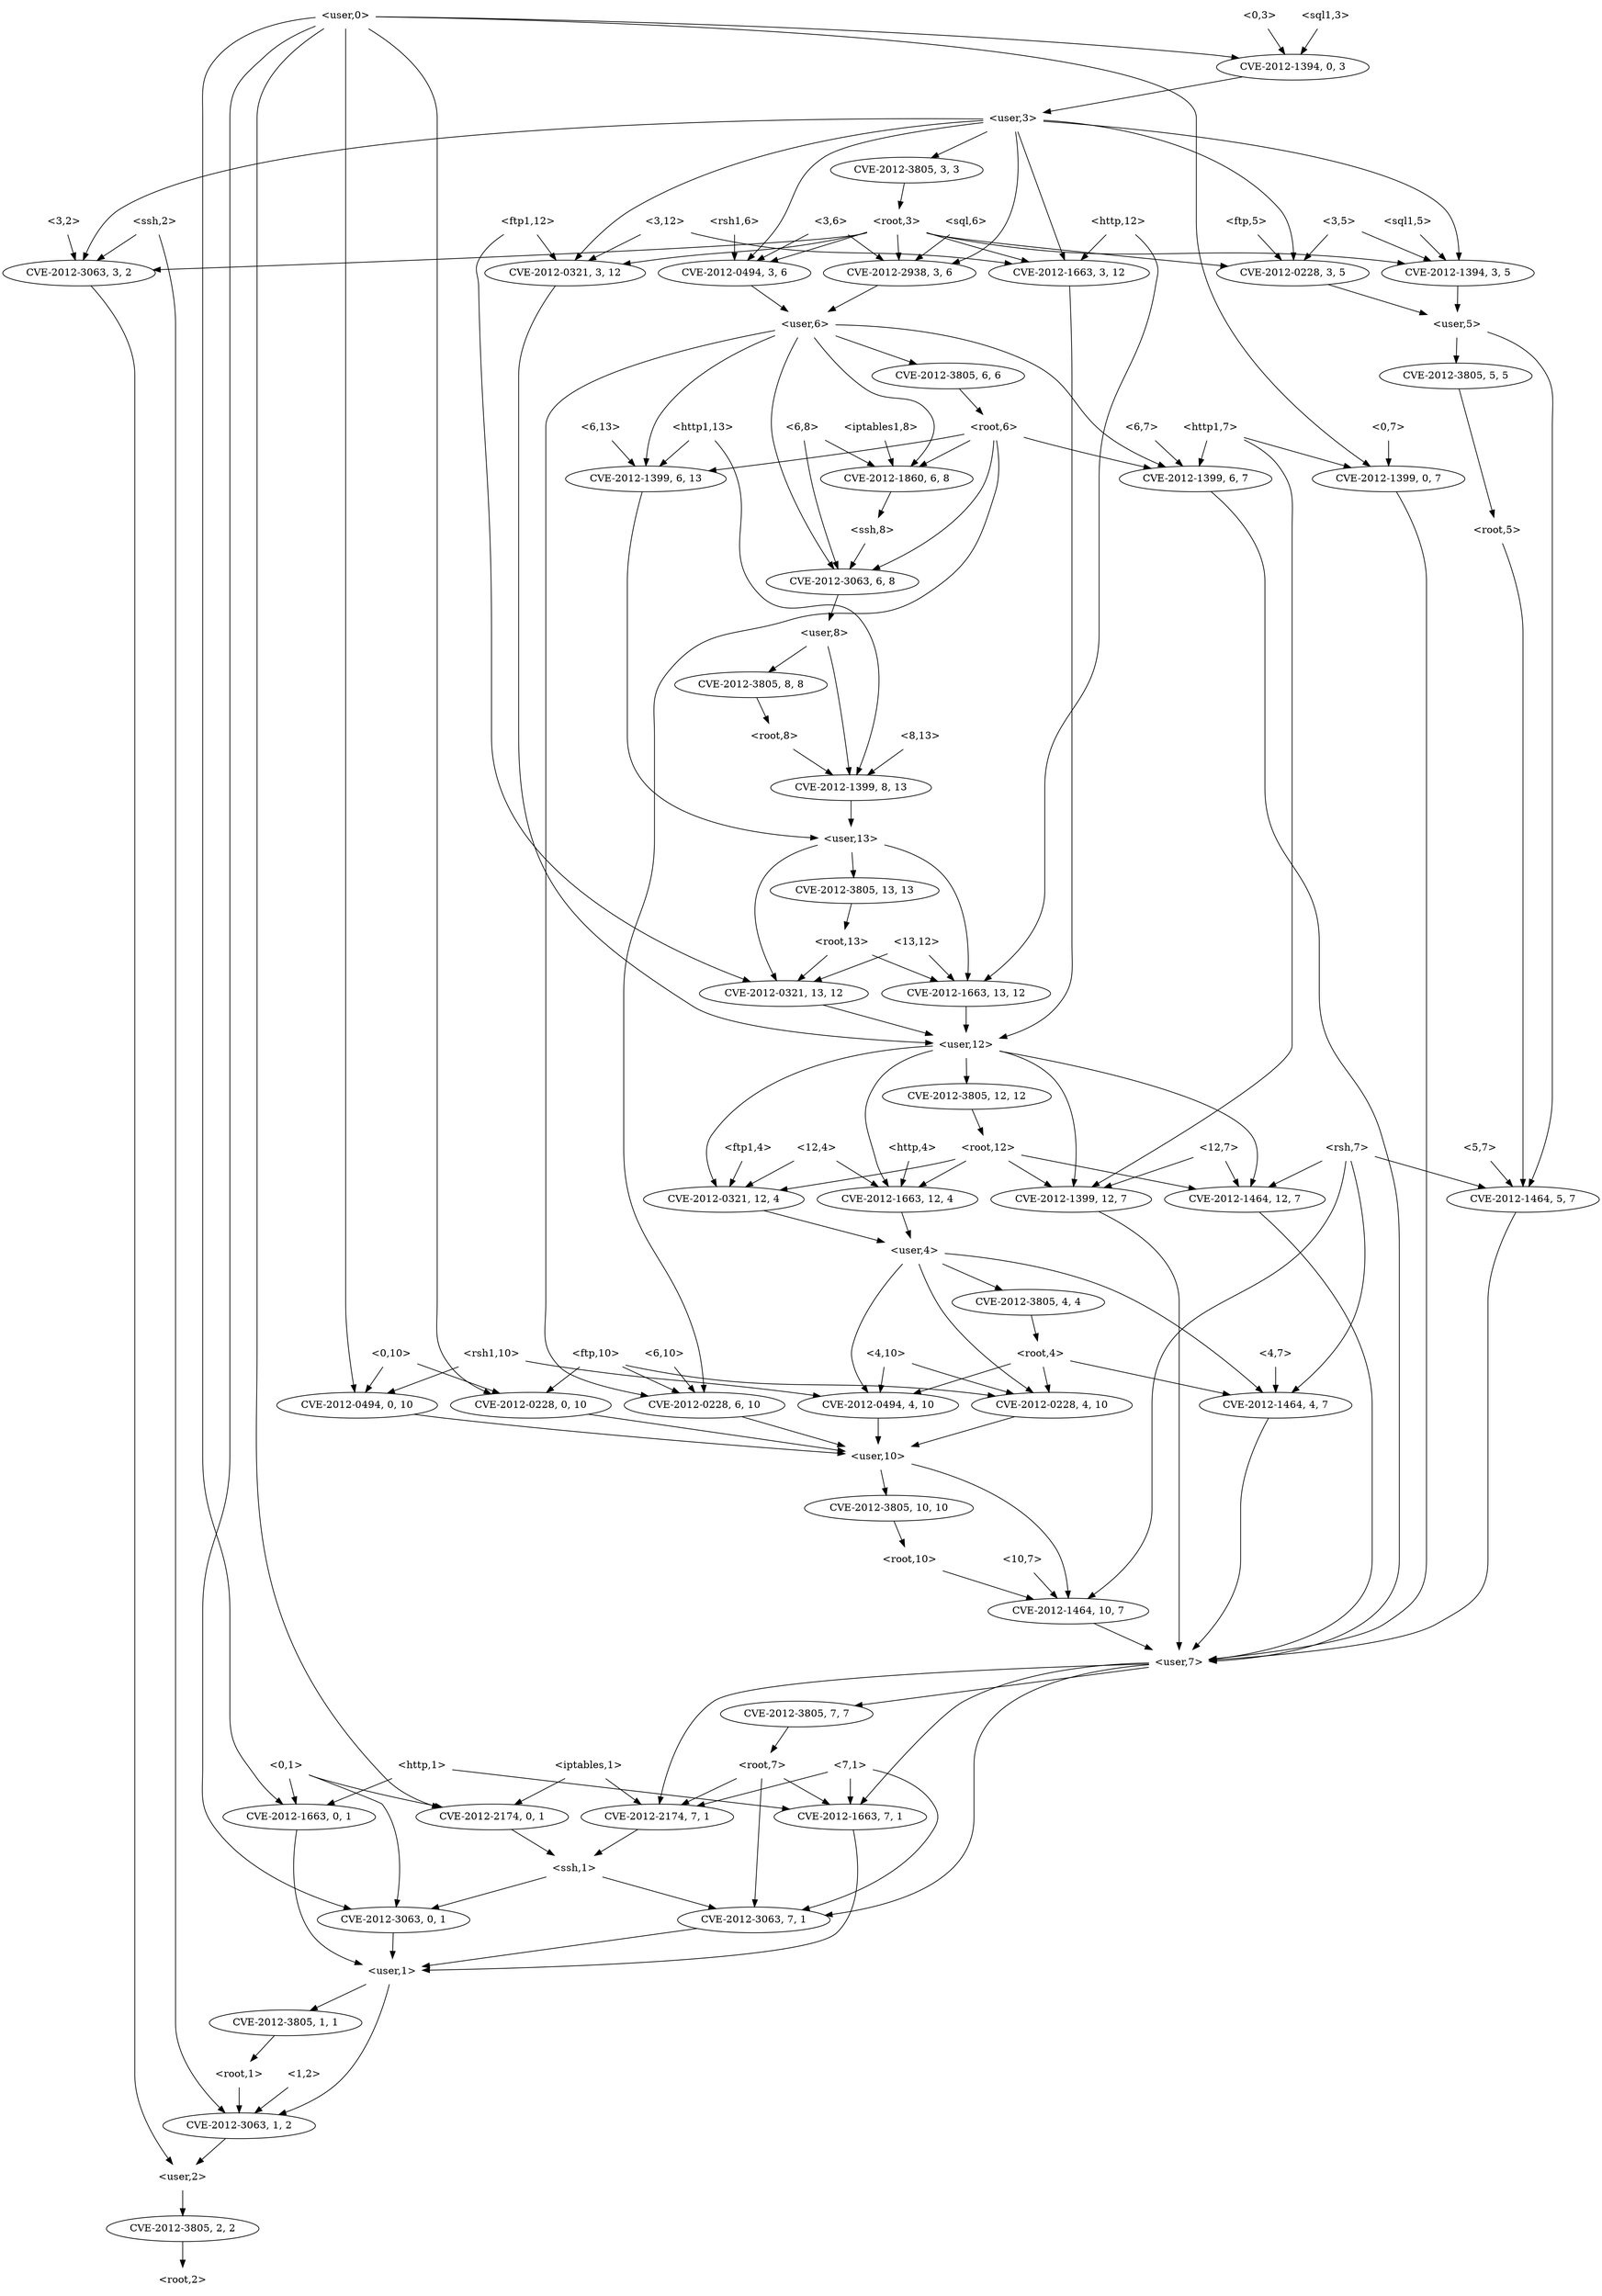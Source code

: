 strict digraph {
	graph [bb="0,0,2035,3204"];
	node [label="\N"];
	"<v_root,3,3>"	 [height=0.5,
		label=<CVE-2012-3805, 3, 3>,
		pos="1349,2970",
		width=2.4499];
	"<root,3>"	 [height=0.5,
		pos="1349,2898",
		shape=plaintext,
		width=0.89583];
	"<v_root,3,3>" -> "<root,3>"	 [pos="e,1349,2916.1 1349,2951.7 1349,2944 1349,2934.7 1349,2926.1"];
	"<v_ftp,3,5>"	 [height=0.5,
		label=<CVE-2012-0228, 3, 5>,
		pos="1947,2826",
		width=2.4499];
	"<root,3>" -> "<v_ftp,3,5>"	 [pos="e,1884.4,2838.8 1381.7,2882.7 1384.8,2881.6 1387.9,2880.7 1391,2880 1589.7,2833.1 1646.4,2869.5 1849,2844 1857.3,2843 1865.9,2841.7\
 1874.4,2840.4"];
	"<v_http,3,12>"	 [height=0.5,
		label=<CVE-2012-1663, 3, 12>,
		pos="1075,2826",
		width=2.5686];
	"<root,3>" -> "<v_http,3,12>"	 [pos="e,1139.7,2838.9 1316.6,2883.3 1313.4,2882.1 1310.2,2881 1307,2880 1255.2,2863.7 1195.5,2850.2 1149.6,2840.9"];
	"<v_sql1,3,5>"	 [height=0.5,
		label=<CVE-2012-1394, 3, 5>,
		pos="1752,2826",
		width=2.4499];
	"<root,3>" -> "<v_sql1,3,5>"	 [pos="e,1677.9,2835.8 1381.3,2883 1384.5,2881.9 1387.8,2880.9 1391,2880 1441.6,2866.3 1577.8,2848.1 1667.7,2837"];
	"<v_ssh,3,2>"	 [height=0.5,
		label=<CVE-2012-3063, 3, 2>,
		pos="88,2826",
		width=2.4499];
	"<root,3>" -> "<v_ssh,3,2>"	 [pos="e,175.31,2829.1 1316.3,2882.5 1313.2,2881.5 1310.1,2880.7 1307,2880 1198.9,2856.5 455.24,2836.1 185.48,2829.3"];
	"<v_sql,3,6>"	 [height=0.5,
		label=<CVE-2012-2938, 3, 6>,
		pos="1507,2826",
		width=2.4499];
	"<root,3>" -> "<v_sql,3,6>"	 [pos="e,1471.9,2842.5 1381.4,2882.7 1404.8,2872.3 1436.9,2858.1 1462.7,2846.6"];
	"<v_ftp1,3,12>"	 [height=0.5,
		label=<CVE-2012-0321, 3, 12>,
		pos="871,2826",
		width=2.5686];
	"<root,3>" -> "<v_ftp1,3,12>"	 [pos="e,937.31,2838.6 1316.7,2882.9 1313.5,2881.8 1310.2,2880.8 1307,2880 1162.2,2843.6 1120.9,2864.3 973,2844 964.69,2842.9 956.02,2841.6\
 947.39,2840.2"];
	"<v_rsh1,3,6>"	 [height=0.5,
		label=<CVE-2012-0494, 3, 6>,
		pos="1312,2826",
		width=2.4499];
	"<root,3>" -> "<v_rsh1,3,6>"	 [pos="e,1321,2844.1 1339.9,2879.7 1335.6,2871.6 1330.4,2861.9 1325.7,2853"];
	"<root,1>"	 [height=0.5,
		pos="288,306",
		shape=plaintext,
		width=0.89583];
	"<v_ssh,1,2>"	 [height=0.5,
		label=<CVE-2012-3063, 1, 2>,
		pos="288,234",
		width=2.4499];
	"<root,1>" -> "<v_ssh,1,2>"	 [pos="e,288,252.1 288,287.7 288,279.98 288,270.71 288,262.11"];
	"<user,2>"	 [height=0.5,
		pos="207,162",
		shape=plaintext,
		width=0.91667];
	"<v_ssh,1,2>" -> "<user,2>"	 [pos="e,226.9,180.2 268.8,216.41 258.64,207.63 245.97,196.68 234.76,186.99"];
	"<8,13>"	 [height=0.5,
		pos="1194,2178",
		shape=plaintext,
		width=0.78472];
	"<v_http1,8,13>"	 [height=0.5,
		label=<CVE-2012-1399, 8, 13>,
		pos="1137,2106",
		width=2.5686];
	"<8,13>" -> "<v_http1,8,13>"	 [pos="e,1150.9,2124.1 1179.9,2159.7 1173.1,2151.3 1164.7,2141.1 1157.2,2131.9"];
	"<user,13>"	 [height=0.5,
		pos="1125,2034",
		shape=plaintext,
		width=1.0069];
	"<v_http1,8,13>" -> "<user,13>"	 [pos="e,1127.9,2052.1 1134,2087.7 1132.7,2080 1131.1,2070.7 1129.6,2062.1"];
	"<ssh,8>"	 [height=0.5,
		pos="1268,2466",
		shape=plaintext,
		width=0.84028];
	"<v_ssh,6,8>"	 [height=0.5,
		label=<CVE-2012-3063, 6, 8>,
		pos="1245,2394",
		width=2.4499];
	"<ssh,8>" -> "<v_ssh,6,8>"	 [pos="e,1250.6,2412.1 1262.3,2447.7 1259.8,2439.9 1256.7,2430.5 1253.8,2421.8"];
	"<user,8>"	 [height=0.5,
		pos="1245,2322",
		shape=plaintext,
		width=0.91667];
	"<v_ssh,6,8>" -> "<user,8>"	 [pos="e,1245,2340.1 1245,2375.7 1245,2368 1245,2358.7 1245,2350.1"];
	"<user,1>"	 [height=0.5,
		pos="452,450",
		shape=plaintext,
		width=0.91667];
	"<user,1>" -> "<v_ssh,1,2>"	 [pos="e,339.49,248.65 451.12,431.78 448.62,399.72 438.98,330.31 402,288 387.99,271.97 368.1,260.46 348.86,252.36"];
	"<v_root,1,1>"	 [height=0.5,
		label=<CVE-2012-3805, 1, 1>,
		pos="325,378",
		width=2.4499];
	"<user,1>" -> "<v_root,1,1>"	 [pos="e,354.44,395.23 420.93,431.88 403.59,422.32 381.85,410.33 363.44,400.19"];
	"<v_root,1,1>" -> "<root,1>"	 [pos="e,297.13,324.28 316.04,360.05 311.79,352.01 306.61,342.2 301.86,333.23"];
	"<sql1,3>"	 [height=0.5,
		pos="1791,3186",
		shape=plaintext,
		width=0.91667];
	"<v_sql1,0,3>"	 [height=0.5,
		label=<CVE-2012-1394, 0, 3>,
		pos="1752,3114",
		width=2.4499];
	"<sql1,3>" -> "<v_sql1,0,3>"	 [pos="e,1761.5,3132.1 1781.4,3167.7 1776.9,3159.6 1771.4,3149.9 1766.5,3141"];
	"<user,3>"	 [height=0.5,
		pos="1349,3042",
		shape=plaintext,
		width=0.91667];
	"<v_sql1,0,3>" -> "<user,3>"	 [pos="e,1382.2,3048.8 1687.3,3101.8 1604.3,3087.4 1462.9,3062.8 1392.1,3050.5"];
	"<3,6>"	 [height=0.5,
		pos="1427,2898",
		shape=plaintext,
		width=0.75];
	"<3,6>" -> "<v_sql,3,6>"	 [pos="e,1488,2843.6 1446.8,2879.7 1456.9,2870.8 1469.4,2859.9 1480.3,2850.3"];
	"<3,6>" -> "<v_rsh1,3,6>"	 [pos="e,1338.7,2843.2 1399.7,2880.4 1384.2,2870.9 1364.4,2858.9 1347.6,2848.7"];
	"<user,6>"	 [height=0.5,
		pos="1281,2754",
		shape=plaintext,
		width=0.91667];
	"<v_sql,3,6>" -> "<user,6>"	 [pos="e,1314,2765.2 1460.7,2810.7 1420.6,2798.2 1362.9,2780.4 1323.8,2768.3"];
	"<v_rsh1,3,6>" -> "<user,6>"	 [pos="e,1288.7,2772.3 1304.5,2808.1 1301,2800.1 1296.7,2790.4 1292.7,2781.5"];
	"<v_http1,6,13>"	 [height=0.5,
		label=<CVE-2012-1399, 6, 13>,
		pos="978,2538",
		width=2.5686];
	"<user,6>" -> "<v_http1,6,13>"	 [pos="e,982.52,2556.2 1247.7,2746.9 1191.3,2734.7 1077.1,2702 1017,2628 1002.1,2609.7 991.83,2584.7 985.58,2565.9"];
	"<v_root,6,6>"	 [height=0.5,
		label=<CVE-2012-3805, 6, 6>,
		pos="1367,2682",
		width=2.4499];
	"<user,6>" -> "<v_root,6,6>"	 [pos="e,1346.6,2699.6 1302.3,2735.7 1313.3,2726.7 1326.8,2715.7 1338.7,2706"];
	"<v_iptables1,6,8>"	 [height=0.5,
		label=<CVE-2012-1860, 6, 8>,
		pos="1291,2538",
		width=2.4499];
	"<user,6>" -> "<v_iptables1,6,8>"	 [pos="e,1308.8,2555.8 1272.9,2735.7 1265.4,2716.8 1257.1,2686.2 1270,2664 1286.2,2636.1 1316.8,2655.9 1333,2628 1345.2,2607 1330.9,2581.9\
 1315.7,2563.7"];
	"<user,6>" -> "<v_ssh,6,8>"	 [pos="e,1228.8,2411.8 1252.8,2736 1221.2,2715.1 1171.6,2676.4 1151,2628 1118.8,2552.4 1184.9,2461.9 1222,2419.4"];
	"<v_http1,6,7>"	 [height=0.5,
		label=<CVE-2012-1399, 6, 7>,
		pos="1599,2538",
		width=2.4499];
	"<user,6>" -> "<v_http1,6,7>"	 [pos="e,1597.7,2556.3 1314,2749.7 1376.4,2741.4 1510.9,2714.1 1574,2628 1587.2,2610 1593.5,2585.2 1596.4,2566.3"];
	"<v_ftp,6,10>"	 [height=0.5,
		label=<CVE-2012-0228, 6, 10>,
		pos="847,1242",
		width=2.5686];
	"<user,6>" -> "<v_ftp,6,10>"	 [pos="e,834.15,1259.9 1247.7,2749.2 1147.8,2736.7 857,2693.3 857,2611 857,2611 857,2611 857,2105 857,2004.6 785,1991.4 785,1891 785,1891\
 785,1891 785,1385 785,1341.3 810.02,1295.8 828.27,1268.4"];
	"<ftp1,12>"	 [height=0.5,
		pos="786,2898",
		shape=plaintext,
		width=1];
	"<v_ftp1,13,12>"	 [height=0.5,
		label=<CVE-2012-0321, 13, 12>,
		pos="1031,1818",
		width=2.7013];
	"<ftp1,12>" -> "<v_ftp1,13,12>"	 [pos="e,1015.9,1835.8 777.09,2879.6 764.5,2853.3 743,2801.6 743,2755 743,2755 743,2755 743,2249 743,2153.4 941.9,1919.7 1009.1,1843.5"];
	"<ftp1,12>" -> "<v_ftp1,3,12>"	 [pos="e,850.82,2843.6 807.01,2879.7 817.88,2870.7 831.28,2859.7 843.01,2850"];
	"<user,12>"	 [height=0.5,
		pos="1094,1746",
		shape=plaintext,
		width=1.0069];
	"<v_ftp1,13,12>" -> "<user,12>"	 [pos="e,1078.5,1764.3 1046.3,1800.1 1053.9,1791.6 1063.2,1781.2 1071.7,1771.8"];
	"<v_ftp1,3,12>" -> "<user,12>"	 [pos="e,1057.6,1747.7 851.47,2808.4 825,2783.9 781,2735.2 781,2683 781,2683 781,2683 781,2105 781,1959.2 793.45,1897.4 902,1800 942.19\
,1763.9 1004.8,1752.2 1047.5,1748.4"];
	"<user,3>" -> "<v_ftp,3,5>"	 [pos="e,1950,2844.2 1382.2,3038.8 1494.8,3030.7 1858.7,2998.3 1935,2916 1950.1,2899.7 1952.1,2873.9 1950.9,2854.3"];
	"<user,3>" -> "<v_http,3,12>"	 [pos="e,1074.6,2844.1 1315.9,3034.9 1260.4,3022.7 1149.3,2990.1 1094,2916 1080.8,2898.2 1076.3,2873.2 1075,2854.2"];
	"<user,3>" -> "<v_sql1,3,5>"	 [pos="e,1730.9,2843.7 1382.3,3032.7 1415.1,3023.8 1466.4,3008.2 1508,2988 1590.8,2947.8 1678.7,2883.8 1722.9,2849.8"];
	"<user,3>" -> "<v_ssh,3,2>"	 [pos="e,93.331,2844.1 1315.9,3041.4 1143.2,3043 346.17,3043.5 143,2916 120.26,2901.7 105.44,2874.3 96.98,2853.6"];
	"<user,3>" -> "<v_root,3,3>"	 [pos="e,1349,2988.1 1349,3023.7 1349,3016 1349,3006.7 1349,2998.1"];
	"<user,3>" -> "<v_sql,3,6>"	 [pos="e,1521.4,2843.8 1382.3,3031 1428.2,3015.2 1508.7,2979.4 1540,2916 1550.3,2895.2 1539.2,2870.3 1527.2,2852.2"];
	"<user,3>" -> "<v_ftp1,3,12>"	 [pos="e,879.29,2844.1 1315.9,3038.8 1240.8,3032.3 1054.6,3007.4 935,2916 912.93,2899.1 895.23,2872.6 884.09,2852.9"];
	"<user,3>" -> "<v_rsh1,3,6>"	 [pos="e,1268.2,2841.7 1315.6,3029.4 1295,3020.7 1269.2,3007.1 1252,2988 1228.8,2962.2 1228.8,2950 1222,2916 1218.9,2900.3 1214.1,2893.9\
 1222,2880 1230.3,2865.4 1244.5,2854.4 1259.1,2846.4"];
	"<4,7>"	 [height=0.5,
		pos="1507,1314",
		shape=plaintext,
		width=0.75];
	"<v_rsh,4,7>"	 [height=0.5,
		label=<CVE-2012-1464, 4, 7>,
		pos="1530,1242",
		width=2.4499];
	"<4,7>" -> "<v_rsh,4,7>"	 [pos="e,1524.4,1260.1 1512.7,1295.7 1515.2,1287.9 1518.3,1278.5 1521.2,1269.8"];
	"<user,7>"	 [height=0.5,
		pos="1414,882",
		shape=plaintext,
		width=0.91667];
	"<v_rsh,4,7>" -> "<user,7>"	 [pos="e,1430.7,900.19 1522.1,1223.9 1510.7,1197.7 1491,1145.5 1491,1099 1491,1099 1491,1099 1491,1025 1491,979.51 1460.1,934.65 1437.4\
,907.89"];
	"<v_root,10,10>"	 [height=0.5,
		label=<CVE-2012-3805, 10, 10>,
		pos="1059,1098",
		width=2.7013];
	"<root,10>"	 [height=0.5,
		pos="1105,1026",
		shape=plaintext,
		width=1];
	"<v_root,10,10>" -> "<root,10>"	 [pos="e,1093.6,1044.3 1070.1,1080.1 1075.5,1071.8 1082.1,1061.8 1088.1,1052.7"];
	"<v_rsh,10,7>"	 [height=0.5,
		label=<CVE-2012-1464, 10, 7>,
		pos="1286,954",
		width=2.5686];
	"<root,10>" -> "<v_rsh,10,7>"	 [pos="e,1246.4,970.31 1141.2,1011 1168.7,1000.4 1206.7,985.67 1236.9,973.99"];
	"<v_http,12,4>"	 [height=0.5,
		label=<CVE-2012-1663, 12, 4>,
		pos="1148,1530",
		width=2.5686];
	"<user,4>"	 [height=0.5,
		pos="1146,1458",
		shape=plaintext,
		width=0.91667];
	"<v_http,12,4>" -> "<user,4>"	 [pos="e,1146.5,1476.1 1147.5,1511.7 1147.3,1504 1147,1494.7 1146.8,1486.1"];
	"<user,4>" -> "<v_rsh,4,7>"	 [pos="e,1511,1259.8 1179.3,1453.9 1222.6,1448.8 1299.4,1435.6 1357,1404 1418.2,1370.4 1419.7,1343.3 1471,1296 1481.6,1286.3 1493.3,1275.6\
 1503.5,1266.5"];
	"<v_root,4,4>"	 [height=0.5,
		label=<CVE-2012-3805, 4, 4>,
		pos="1260,1386",
		width=2.4499];
	"<user,4>" -> "<v_root,4,4>"	 [pos="e,1233.6,1403.2 1173.9,1439.9 1189.2,1430.5 1208.4,1418.7 1224.8,1408.6"];
	"<v_ftp,4,10>"	 [height=0.5,
		label=<CVE-2012-0228, 4, 10>,
		pos="1255,1242",
		width=2.5686];
	"<user,4>" -> "<v_ftp,4,10>"	 [pos="e,1238.4,1260 1147.1,1440 1148.7,1421.6 1152.8,1391.7 1163,1368 1179.7,1329.3 1210.3,1291.3 1231.6,1267.5"];
	"<v_rsh1,4,10>"	 [height=0.5,
		label=<CVE-2012-0494, 4, 10>,
		pos="1051,1242",
		width=2.5686];
	"<user,4>" -> "<v_rsh1,4,10>"	 [pos="e,1047.2,1260.3 1126.5,1439.9 1102.8,1417.8 1064.3,1376.7 1049,1332 1042.2,1312.2 1043.2,1288.4 1045.6,1270.4"];
	"<ftp,10>"	 [height=0.5,
		pos="724,1314",
		shape=plaintext,
		width=0.89583];
	"<v_ftp,0,10>"	 [height=0.5,
		label=<CVE-2012-0228, 0, 10>,
		pos="643,1242",
		width=2.5686];
	"<ftp,10>" -> "<v_ftp,0,10>"	 [pos="e,662.23,1259.6 703.98,1295.7 693.72,1286.8 681.09,1275.9 669.99,1266.3"];
	"<ftp,10>" -> "<v_ftp,6,10>"	 [pos="e,818.49,1259.2 754.09,1295.9 770.8,1286.4 791.75,1274.4 809.52,1264.3"];
	"<ftp,10>" -> "<v_ftp,4,10>"	 [pos="e,1188,1254.5 756.27,1309.5 827.71,1301.5 1004.5,1281.3 1152,1260 1160.5,1258.8 1169.3,1257.4 1178.1,1256"];
	"<user,10>"	 [height=0.5,
		pos="1051,1170",
		shape=plaintext,
		width=1.0069];
	"<v_ftp,0,10>" -> "<user,10>"	 [pos="e,1014.5,1177.3 709.92,1229.5 792.87,1215.3 932.12,1191.4 1004.4,1179"];
	"<v_ftp,6,10>" -> "<user,10>"	 [pos="e,1014.7,1183.5 890.51,1226.1 924.17,1214.5 970.65,1198.6 1004.9,1186.8"];
	"<v_ftp,4,10>" -> "<user,10>"	 [pos="e,1087.3,1183.5 1211.5,1226.1 1177.8,1214.5 1131.3,1198.6 1097.1,1186.8"];
	"<user,10>" -> "<v_root,10,10>"	 [pos="e,1057,1116.1 1053,1151.7 1053.9,1144 1054.9,1134.7 1055.9,1126.1"];
	"<user,10>" -> "<v_rsh,10,7>"	 [pos="e,1273.5,972.13 1087.5,1157.3 1111.2,1148.5 1141.9,1134.7 1165,1116 1171.5,1110.8 1235.2,1024.3 1267.5,980.33"];
	"<v_rsh,10,7>" -> "<user,7>"	 [pos="e,1382.7,900.12 1315.7,936.76 1333,927.32 1354.9,915.3 1373.7,905.01"];
	"<root,2>"	 [height=0.5,
		pos="207,18",
		shape=plaintext,
		width=0.89583];
	"<v_root,13,13>"	 [height=0.5,
		label=<CVE-2012-3805, 13, 13>,
		pos="1125,1962",
		width=2.7013];
	"<root,13>"	 [height=0.5,
		pos="1146,1890",
		shape=plaintext,
		width=1];
	"<v_root,13,13>" -> "<root,13>"	 [pos="e,1140.9,1908.1 1130.2,1943.7 1132.5,1935.9 1135.3,1926.5 1138,1917.8"];
	"<root,13>" -> "<v_ftp1,13,12>"	 [pos="e,1058,1835.5 1117.9,1871.9 1102.5,1862.5 1083.3,1850.8 1066.9,1840.8"];
	"<v_http,13,12>"	 [height=0.5,
		label=<CVE-2012-1663, 13, 12>,
		pos="1244,1818",
		width=2.7013];
	"<root,13>" -> "<v_http,13,12>"	 [pos="e,1220.6,1835.7 1170,1871.9 1182.7,1862.8 1198.6,1851.4 1212.4,1841.6"];
	"<v_ssh,7,1>"	 [height=0.5,
		label=<CVE-2012-3063, 7, 1>,
		pos="1096,522",
		width=2.4499];
	"<user,7>" -> "<v_ssh,7,1>"	 [pos="e,1152,536.02 1387.2,863.91 1353.8,840.25 1301,794.14 1301,739 1301,739 1301,739 1301,665 1301,596.1 1221.8,557.99 1161.8,539.01"];
	"<v_http,7,1>"	 [height=0.5,
		label=<CVE-2012-1663, 7, 1>,
		pos="980,666",
		width=2.4499];
	"<user,7>" -> "<v_http,7,1>"	 [pos="e,998.92,683.84 1380.8,871.15 1321.8,852.92 1195.5,810.72 1098,756 1064.4,737.13 1029.6,709.74 1006.5,690.34"];
	"<v_root,7,7>"	 [height=0.5,
		label=<CVE-2012-3805, 7, 7>,
		pos="963,810",
		width=2.4499];
	"<user,7>" -> "<v_root,7,7>"	 [pos="e,1028.5,822.07 1380.8,876.12 1318.7,866.96 1180.9,846.46 1065,828 1056.4,826.64 1047.5,825.18 1038.6,823.72"];
	"<v_iptables,7,1>"	 [height=0.5,
		label=<CVE-2012-2174, 7, 1>,
		pos="785,666",
		width=2.4499];
	"<user,7>" -> "<v_iptables,7,1>"	 [pos="e,788.03,684.19 1380.8,879.64 1268.6,874.81 908.53,857.13 866,828 820.18,796.62 798.96,731.37 790.26,694.29"];
	"<v_root,8,8>"	 [height=0.5,
		label=<CVE-2012-3805, 8, 8>,
		pos="1264,2250",
		width=2.4499];
	"<user,8>" -> "<v_root,8,8>"	 [pos="e,1259.4,2268.1 1249.7,2303.7 1251.8,2295.9 1254.4,2286.5 1256.7,2277.8"];
	"<user,8>" -> "<v_http1,8,13>"	 [pos="e,1136.1,2124.1 1211.8,2306.2 1195.9,2297.3 1177.8,2284.6 1167,2268 1140.2,2227 1135.9,2168.2 1135.9,2134.2"];
	"<root,8>"	 [height=0.5,
		pos="1273,2178",
		shape=plaintext,
		width=0.89583];
	"<v_root,8,8>" -> "<root,8>"	 [pos="e,1270.8,2196.1 1266.2,2231.7 1267.2,2224 1268.4,2214.7 1269.5,2206.1"];
	"<3,5>"	 [height=0.5,
		pos="1822,2898",
		shape=plaintext,
		width=0.75];
	"<3,5>" -> "<v_ftp,3,5>"	 [pos="e,1918.2,2843.1 1849.1,2881.8 1866.7,2872 1889.9,2859 1909.3,2848.1"];
	"<3,5>" -> "<v_sql1,3,5>"	 [pos="e,1769.1,2844.1 1804.7,2879.7 1796.1,2871.1 1785.7,2860.7 1776.3,2851.3"];
	"<user,5>"	 [height=0.5,
		pos="1947,2682",
		shape=plaintext,
		width=0.91667];
	"<v_ftp,3,5>" -> "<user,5>"	 [pos="e,1947,2700.2 1947,2807.9 1947,2783.7 1947,2739.2 1947,2710.4"];
	"<v_sql1,3,5>" -> "<user,5>"	 [pos="e,1923.5,2700.1 1774.8,2808.4 1809.4,2783.2 1875.5,2735 1915,2706.3"];
	"<ftp,5>"	 [height=0.5,
		pos="1897,2898",
		shape=plaintext,
		width=0.8125];
	"<ftp,5>" -> "<v_ftp,3,5>"	 [pos="e,1934.8,2844.1 1909.4,2879.7 1915.2,2871.5 1922.4,2861.5 1928.8,2852.4"];
	"<user,0>"	 [height=0.5,
		pos="356,3186",
		shape=plaintext,
		width=0.91667];
	"<v_http1,0,7>"	 [height=0.5,
		label=<CVE-2012-1399, 0, 7>,
		pos="1831,2538",
		width=2.4499];
	"<user,0>" -> "<v_http1,0,7>"	 [pos="e,1813.7,2555.8 389.25,3184.9 590.41,3183.9 1636,3172.3 1636,3043 1636,3043 1636,3043 1636,2897 1636,2756 1754.1,2617.7 1806.5,2563.2"];
	"<user,0>" -> "<v_sql1,0,3>"	 [pos="e,1689.3,3126.7 389.1,3185.2 536.78,3185.5 1150.1,3183.7 1650,3132 1659.5,3131 1669.4,3129.7 1679.2,3128.3"];
	"<user,0>" -> "<v_ftp,0,10>"	 [pos="e,628.84,1260.1 389.24,3180.3 453.39,3169.3 588,3135.1 588,3043 588,3043 588,3043 588,1385 588,1344.6 591.12,1333.2 607,1296 611.08\
,1286.4 616.99,1276.8 622.84,1268.4"];
	"<v_iptables,0,1>"	 [height=0.5,
		label=<CVE-2012-2174, 0, 1>,
		pos="590,666",
		width=2.4499];
	"<user,0>" -> "<v_iptables,0,1>"	 [pos="e,576.88,683.86 348.31,3167.9 337.21,3141.6 318,3089.4 318,3043 318,3043 318,3043 318,1313 318,1052.1 508.8,775.07 570.8,691.95"];
	"<v_rsh1,0,10>"	 [height=0.5,
		label=<CVE-2012-0494, 0, 10>,
		pos="439,1242",
		width=2.5686];
	"<user,0>" -> "<v_rsh1,0,10>"	 [pos="e,420.99,1259.9 356,3168 356,3141.3 356,3088.1 356,3043 356,3043 356,3043 356,1385 356,1338.5 389.62,1293.7 414.06,1267.2"];
	"<v_http,0,1>"	 [height=0.5,
		label=<CVE-2012-1663, 0, 1>,
		pos="358,666",
		width=2.4499];
	"<user,0>" -> "<v_http,0,1>"	 [pos="e,341.46,683.73 322.88,3172.9 303.62,3164.3 280.39,3150.9 266,3132 241.17,3099.4 242,3084 242,3043 242,3043 242,3043 242,1313 242\
,1216.4 280,1195.6 280,1099 280,1099 280,1099 280,809 280,763.12 311.67,718.05 334.65,691.39"];
	"<v_ssh,0,1>"	 [height=0.5,
		label=<CVE-2012-3063, 0, 1>,
		pos="455,522",
		width=2.4499];
	"<user,0>" -> "<v_ssh,0,1>"	 [pos="e,414.34,538.02 339.51,3167.8 317.16,3142.5 280,3093.1 280,3043 280,3043 280,3043 280,1313 280,1216.4 242,1195.6 242,1099 242,1099\
 242,1099 242,737 242,696.55 238.02,681.28 261,648 296.39,596.75 360.33,561.65 405.1,541.99"];
	"<v_http1,0,7>" -> "<user,7>"	 [pos="e,1447,885.09 1822.9,2519.9 1811.2,2493.7 1791,2441.6 1791,2395 1791,2395 1791,2395 1791,1025 1791,978.03 1773.2,961.85 1734,936\
 1689.2,906.48 1533.8,891.54 1457.3,885.83"];
	"<ssh,1>"	 [height=0.5,
		pos="673,594",
		shape=plaintext,
		width=0.84028];
	"<v_iptables,0,1>" -> "<ssh,1>"	 [pos="e,652.6,612.2 609.67,648.41 620.19,639.54 633.32,628.47 644.89,618.71"];
	"<v_rsh1,0,10>" -> "<user,10>"	 [pos="e,1014.7,1174 505.03,1229.4 516.98,1227.5 529.35,1225.6 541,1224 711.35,1201 914.89,1182.5 1004.6,1174.9"];
	"<v_http,0,1>" -> "<user,1>"	 [pos="e,418.81,460.17 352.66,647.56 344.19,616.33 331.21,549.86 358,504 369.16,484.9 390.01,472.15 409.25,463.95"];
	"<v_ssh,0,1>" -> "<user,1>"	 [pos="e,452.73,468.1 454.26,503.7 453.93,495.98 453.53,486.71 453.16,478.11"];
	"<0,10>"	 [height=0.5,
		pos="439,1314",
		shape=plaintext,
		width=0.78472];
	"<0,10>" -> "<v_ftp,0,10>"	 [pos="e,593.47,1257.2 467.49,1299.8 470.68,1298.5 473.89,1297.2 477,1296 511.96,1282.6 551.89,1269.8 583.83,1260.1"];
	"<0,10>" -> "<v_rsh1,0,10>"	 [pos="e,439,1260.1 439,1295.7 439,1288 439,1278.7 439,1270.1"];
	"<v_ssh,7,1>" -> "<user,1>"	 [pos="e,485.14,454.6 1020.2,512.76 884.28,497.99 603.07,467.42 495.32,455.71"];
	"<v_http1,6,7>" -> "<user,7>"	 [pos="e,1447.1,882.09 1615.5,2520.3 1638.4,2495.3 1677,2445.6 1677,2395 1677,2395 1677,2395 1677,2177 1677,2076.1 1753,2063.9 1753,1963\
 1753,1963 1753,1963 1753,1025 1753,898.12 1548.5,882.67 1457.2,882.1"];
	"<ssh,1>" -> "<v_ssh,7,1>"	 [pos="e,1029.6,533.99 703.42,587.97 768.95,577.12 925.11,551.28 1019.5,535.65"];
	"<ssh,1>" -> "<v_ssh,0,1>"	 [pos="e,500.2,537.51 642.69,583.27 608.39,572.25 551.83,554.09 509.76,540.58"];
	"<v_root,12,12>"	 [height=0.5,
		label=<CVE-2012-3805, 12, 12>,
		pos="1220,1674",
		width=2.7013];
	"<root,12>"	 [height=0.5,
		pos="1242,1602",
		shape=plaintext,
		width=1];
	"<v_root,12,12>" -> "<root,12>"	 [pos="e,1236.6,1620.1 1225.4,1655.7 1227.9,1647.9 1230.8,1638.5 1233.6,1629.8"];
	"<v_rsh,12,7>"	 [height=0.5,
		label=<CVE-2012-1464, 12, 7>,
		pos="1352,1530",
		width=2.5686];
	"<root,12>" -> "<v_rsh,12,7>"	 [pos="e,1326.1,1547.5 1268.9,1583.9 1283.5,1574.6 1301.6,1563 1317.3,1553.1"];
	"<root,12>" -> "<v_http,12,4>"	 [pos="e,1170.3,1547.6 1218.8,1583.7 1206.6,1574.7 1191.6,1563.5 1178.6,1553.8"];
	"<v_http1,12,7>"	 [height=0.5,
		label=<CVE-2012-1399, 12, 7>,
		pos="1632,1530",
		width=2.5686];
	"<root,12>" -> "<v_http1,12,7>"	 [pos="e,1566.3,1542.8 1278.3,1594.5 1341.5,1583.1 1472.7,1559.6 1556.3,1544.6"];
	"<v_ftp1,12,4>"	 [height=0.5,
		label=<CVE-2012-0321, 12, 4>,
		pos="944,1530",
		width=2.5686];
	"<root,12>" -> "<v_ftp1,12,4>"	 [pos="e,1011.2,1542.4 1205.8,1587 1202.5,1586 1199.2,1584.9 1196,1584 1138.2,1567.3 1071.6,1553.6 1021.4,1544.2"];
	"<0,7>"	 [height=0.5,
		pos="1831,2610",
		shape=plaintext,
		width=0.75];
	"<0,7>" -> "<v_http1,0,7>"	 [pos="e,1831,2556.1 1831,2591.7 1831,2584 1831,2574.7 1831,2566.1"];
	"<v_http,13,12>" -> "<user,12>"	 [pos="e,1130.3,1763.9 1210,1801.1 1189.1,1791.4 1162.1,1778.8 1139.4,1768.2"];
	"<v_http,3,12>" -> "<user,12>"	 [pos="e,1057.5,1749.1 1029.8,2810.2 956.33,2784.7 819,2730.6 819,2683 819,2683 819,2683 819,2105 819,2069.1 899.25,1825 925,1800 957.89\
,1768.1 1009.7,1755.4 1047.3,1750.3"];
	"<v_ssh,3,2>" -> "<user,2>"	 [pos="e,189.64,180.07 95.892,2807.9 107.29,2781.7 127,2729.5 127,2683 127,2683 127,2683 127,305 127,259.1 159.12,214.35 182.66,187.73"];
	"<0,1>"	 [height=0.5,
		pos="352,738",
		shape=plaintext,
		width=0.75];
	"<0,1>" -> "<v_http,0,1>"	 [pos="e,356.53,684.1 353.48,719.7 354.14,711.98 354.94,702.71 355.68,694.11"];
	"<0,1>" -> "<v_iptables,0,1>"	 [pos="e,530.78,679.5 379.3,723.47 382.2,722.22 385.14,721.04 388,720 431.35,704.23 481.5,691.05 520.98,681.77"];
	"<0,1>" -> "<v_ssh,0,1>"	 [pos="e,460.38,540.05 379.1,723.92 408.87,709.43 452.79,687.62 455,684 480.2,642.7 471.32,583.64 462.93,549.72"];
	"<v_rsh,5,7>"	 [height=0.5,
		label=<CVE-2012-1464, 5, 7>,
		pos="1907,1530",
		width=2.4499];
	"<v_rsh,5,7>" -> "<user,7>"	 [pos="e,1447.2,884.14 1899.1,1511.9 1887.7,1485.7 1868,1433.5 1868,1387 1868,1387 1868,1387 1868,1025 1868,976.54 1846.4,961.11 1805,936\
 1747.2,901 1546.5,888.47 1457.3,884.56"];
	"<http,1>"	 [height=0.5,
		pos="430,738",
		shape=plaintext,
		width=0.89583];
	"<http,1>" -> "<v_http,0,1>"	 [pos="e,375.34,683.86 412.2,719.7 403.33,711.07 392.46,700.5 382.78,691.1"];
	"<http,1>" -> "<v_http,7,1>"	 [pos="e,916.56,678.53 462.42,733.82 536.77,726.38 725.23,706.77 882,684 889.96,682.84 898.26,681.55 906.53,680.2"];
	"<v_http,7,1>" -> "<user,1>"	 [pos="e,485.16,464.44 942.03,649.61 846.26,610.79 595.37,509.11 494.7,468.31"];
	"<5,7>"	 [height=0.5,
		pos="1968,1602",
		shape=plaintext,
		width=0.75];
	"<5,7>" -> "<v_rsh,5,7>"	 [pos="e,1921.9,1548.1 1952.9,1583.7 1945.6,1575.3 1936.7,1565.1 1928.7,1555.9"];
	"<ftp1,4>"	 [height=0.5,
		pos="958,1602",
		shape=plaintext,
		width=0.89583];
	"<ftp1,4>" -> "<v_ftp1,12,4>"	 [pos="e,947.42,1548.1 954.54,1583.7 953,1576 951.14,1566.7 949.42,1558.1"];
	"<v_ftp1,12,4>" -> "<user,4>"	 [pos="e,1112.7,1470.5 987.33,1514 1021.5,1502.1 1069,1485.7 1103,1473.9"];
	"<iptables,1>"	 [height=0.5,
		pos="683,738",
		shape=plaintext,
		width=1.1944];
	"<iptables,1>" -> "<v_iptables,0,1>"	 [pos="e,612.08,683.62 660.01,719.7 648.01,710.66 633.17,699.5 620.25,689.77"];
	"<iptables,1>" -> "<v_iptables,7,1>"	 [pos="e,761.01,683.47 707.95,719.88 721.33,710.69 737.99,699.26 752.38,689.38"];
	"<v_iptables,7,1>" -> "<ssh,1>"	 [pos="e,700.4,612.12 759.02,648.76 744.19,639.5 725.37,627.73 709.12,617.58"];
	"<root,8>" -> "<v_http1,8,13>"	 [pos="e,1168.4,2123.1 1240.4,2160.2 1221.5,2150.5 1197.4,2138.1 1177.3,2127.8"];
	"<6,10>"	 [height=0.5,
		pos="645,1314",
		shape=plaintext,
		width=0.78472];
	"<6,10>" -> "<v_ftp,6,10>"	 [pos="e,797.36,1257.2 673.54,1299.5 676.38,1298.3 679.23,1297.1 682,1296 716.41,1282.6 755.75,1269.9 787.38,1260.3"];
	"<4,10>"	 [height=0.5,
		pos="1087,1314",
		shape=plaintext,
		width=0.78472];
	"<4,10>" -> "<v_ftp,4,10>"	 [pos="e,1217.8,1258.5 1115.5,1301.1 1140.9,1290.5 1178.6,1274.8 1208.4,1262.4"];
	"<4,10>" -> "<v_rsh1,4,10>"	 [pos="e,1059.8,1260.1 1078.1,1295.7 1074,1287.7 1069.1,1278.1 1064.5,1269.3"];
	"<v_rsh1,4,10>" -> "<user,10>"	 [pos="e,1051,1188.1 1051,1223.7 1051,1216 1051,1206.7 1051,1198.1"];
	"<v_rsh,12,7>" -> "<user,7>"	 [pos="e,1414,900.05 1364.8,1512.1 1383,1486.5 1414,1435.7 1414,1387 1414,1387 1414,1387 1414,1025 1414,985 1414,938.65 1414,910.08"];
	"<v_http1,12,7>" -> "<user,7>"	 [pos="e,1447.2,887.66 1634.8,1512 1638.8,1485.4 1646,1432.3 1646,1387 1646,1387 1646,1387 1646,1025 1646,937.41 1524.2,902.2 1457.1,889.45"];
	"<root,4>"	 [height=0.5,
		pos="1257,1314",
		shape=plaintext,
		width=0.89583];
	"<root,4>" -> "<v_rsh,4,7>"	 [pos="e,1477.3,1256.5 1289.4,1304.7 1333.2,1293.5 1412.1,1273.2 1467.6,1259"];
	"<root,4>" -> "<v_ftp,4,10>"	 [pos="e,1255.5,1260.1 1256.5,1295.7 1256.3,1288 1256,1278.7 1255.8,1270.1"];
	"<root,4>" -> "<v_rsh1,4,10>"	 [pos="e,1095,1257.9 1224.4,1301.9 1192.3,1291 1142.8,1274.2 1104.9,1261.3"];
	"<user,12>" -> "<v_rsh,12,7>"	 [pos="e,1354.8,1548.2 1130.7,1741.6 1189.2,1735.3 1299.7,1720 1326,1692 1359.9,1655.9 1359.6,1594 1356,1558.4"];
	"<user,12>" -> "<v_http,12,4>"	 [pos="e,1133.8,1548 1093.5,1728 1093.1,1697.9 1094.7,1634 1113,1584 1116.5,1574.3 1122.2,1564.6 1127.9,1556.2"];
	"<user,12>" -> "<v_http1,12,7>"	 [pos="e,1616.1,1548 1130.5,1741.2 1209,1731.7 1397.1,1701.5 1530,1620 1559.7,1601.8 1589.2,1574.8 1608.8,1555.3"];
	"<user,12>" -> "<v_root,12,12>"	 [pos="e,1190.8,1691.2 1124.8,1727.9 1142,1718.3 1163.6,1706.3 1181.9,1696.2"];
	"<user,12>" -> "<v_ftp1,12,4>"	 [pos="e,931,1548.1 1057.6,1731.6 1014.8,1713.6 945.69,1677.1 916,1620 905.52,1599.8 914.94,1575 925.59,1556.7"];
	"<v_root,2,2>"	 [height=0.5,
		label=<CVE-2012-3805, 2, 2>,
		pos="207,90",
		width=2.4499];
	"<user,2>" -> "<v_root,2,2>"	 [pos="e,207,108.1 207,143.7 207,135.98 207,126.71 207,118.11"];
	"<root,7>"	 [height=0.5,
		pos="972,738",
		shape=plaintext,
		width=0.89583];
	"<v_root,7,7>" -> "<root,7>"	 [pos="e,969.8,756.1 965.22,791.7 966.22,783.98 967.41,774.71 968.51,766.11"];
	"<root,7>" -> "<v_ssh,7,1>"	 [pos="e,1098.9,540.1 1004.5,729.43 1028.6,722.04 1060,708.26 1077,684 1104.9,644.15 1103.8,584.74 1100.1,550.34"];
	"<root,7>" -> "<v_http,7,1>"	 [pos="e,978.05,684.1 973.98,719.7 974.86,711.98 975.92,702.71 976.9,694.11"];
	"<root,7>" -> "<v_iptables,7,1>"	 [pos="e,825.34,682.1 939.43,724.81 910.57,714 868,698.07 834.86,685.66"];
	"<6,13>"	 [height=0.5,
		pos="941,2610",
		shape=plaintext,
		width=0.78472];
	"<6,13>" -> "<v_http1,6,13>"	 [pos="e,968.96,2556.1 950.15,2591.7 954.4,2583.6 959.56,2573.9 964.27,2565"];
	"<v_http1,6,13>" -> "<user,13>"	 [pos="e,1088.4,2050.6 980.17,2520 983.38,2493.4 989,2440.2 989,2395 989,2395 989,2395 989,2177 989,2132.5 1004.4,2120.3 1035,2088 1047.5\
,2074.8 1064,2063.8 1079.5,2055.3"];
	"<v_root,2,2>" -> "<root,2>"	 [pos="e,207,36.104 207,71.697 207,63.983 207,54.712 207,46.112"];
	"<6,8>"	 [height=0.5,
		pos="1187,2610",
		shape=plaintext,
		width=0.75];
	"<6,8>" -> "<v_ssh,6,8>"	 [pos="e,1236,2412.2 1186.8,2591.7 1186.9,2573.6 1188.2,2544.4 1194,2520 1202.4,2484.6 1219.4,2446.1 1231.5,2421.3"];
	"<6,8>" -> "<v_iptables1,6,8>"	 [pos="e,1266.5,2555.5 1212.4,2591.9 1226.2,2582.6 1243.4,2571 1258.2,2561.1"];
	"<v_iptables1,6,8>" -> "<ssh,8>"	 [pos="e,1273.6,2484.1 1285.3,2519.7 1282.8,2511.9 1279.7,2502.5 1276.8,2493.8"];
	"<sql1,5>"	 [height=0.5,
		pos="1744,2898",
		shape=plaintext,
		width=0.91667];
	"<sql1,5>" -> "<v_sql1,3,5>"	 [pos="e,1750,2844.1 1746,2879.7 1746.9,2872 1747.9,2862.7 1748.9,2854.1"];
	"<root,5>"	 [height=0.5,
		pos="1890,1602",
		shape=plaintext,
		width=0.89583];
	"<root,5>" -> "<v_rsh,5,7>"	 [pos="e,1902.8,1548.1 1894.2,1583.7 1896.1,1575.9 1898.4,1566.5 1900.5,1557.8"];
	"<0,3>"	 [height=0.5,
		pos="1713,3186",
		shape=plaintext,
		width=0.75];
	"<0,3>" -> "<v_sql1,0,3>"	 [pos="e,1742.5,3132.1 1722.6,3167.7 1727.1,3159.6 1732.6,3149.9 1737.5,3141"];
	"<v_root,5,5>"	 [height=0.5,
		label=<CVE-2012-3805, 5, 5>,
		pos="1907,2466",
		width=2.4499];
	"<v_root,5,5>" -> "<root,5>"	 [pos="e,1891.8,1620 1905.4,2448 1903.1,2421.3 1899,2368.2 1899,2323 1899,2323 1899,2323 1899,1745 1899,1704.9 1895.4,1658.6 1892.7,1630"];
	"<rsh1,6>"	 [height=0.5,
		pos="1265,2898",
		shape=plaintext,
		width=0.92361];
	"<rsh1,6>" -> "<v_rsh1,3,6>"	 [pos="e,1300.5,2844.1 1276.6,2879.7 1282.1,2871.5 1288.8,2861.5 1294.9,2852.4"];
	"<http1,7>"	 [height=0.5,
		pos="1657,2610",
		shape=plaintext,
		width=0.97917];
	"<http1,7>" -> "<v_http1,12,7>"	 [pos="e,1650,1547.9 1672.8,2591.6 1680.9,2581.8 1690.2,2568.9 1696,2556 1712.6,2519.1 1715,2507.4 1715,2467 1715,2467 1715,2467 1715,1673\
 1715,1626.5 1681.4,1581.7 1656.9,1555.2"];
	"<http1,7>" -> "<v_http1,6,7>"	 [pos="e,1613.2,2556.1 1642.7,2591.7 1635.7,2583.3 1627.2,2573.1 1619.6,2563.9"];
	"<http1,7>" -> "<v_http1,0,7>"	 [pos="e,1793,2554.3 1692.6,2594.7 1718.9,2584.1 1754.9,2569.6 1783.6,2558.1"];
	"<user,13>" -> "<v_ftp1,13,12>"	 [pos="e,1023.6,1836.1 1088.5,2025.2 1064.2,2018 1034.1,2004.4 1019,1980 993.49,1938.7 1008,1879.7 1020,1845.7"];
	"<user,13>" -> "<v_root,13,13>"	 [pos="e,1125,1980.1 1125,2015.7 1125,2008 1125,1998.7 1125,1990.1"];
	"<user,13>" -> "<v_http,13,12>"	 [pos="e,1247.7,1836.3 1161.4,2024.7 1185.3,2017.2 1215.1,2003.6 1231,1980 1258,1939.9 1254.6,1880.9 1249.4,1846.5"];
	"<user,5>" -> "<v_rsh,5,7>"	 [pos="e,1951.4,1545.6 1963.5,2663.8 1985.8,2638.5 2023,2589.1 2023,2539 2023,2539 2023,2539 2023,1673 2023,1632.6 2028.2,1616.4 2004,1584\
 1993.1,1569.3 1976.8,1558.2 1960.8,1550.1"];
	"<user,5>" -> "<v_root,5,5>"	 [pos="e,1915.2,2484.3 1946.4,2663.8 1945.1,2634.1 1941,2571.3 1928,2520 1925.8,2511.2 1922.4,2501.8 1919.1,2493.5"];
	"<3,2>"	 [height=0.5,
		pos="69,2898",
		shape=plaintext,
		width=0.75];
	"<3,2>" -> "<v_ssh,3,2>"	 [pos="e,83.357,2844.1 73.697,2879.7 75.813,2871.9 78.362,2862.5 80.718,2853.8"];
	"<ssh,2>"	 [height=0.5,
		pos="183,2898",
		shape=plaintext,
		width=0.84028];
	"<ssh,2>" -> "<v_ssh,1,2>"	 [pos="e,269.77,251.9 187.25,2879.6 193.39,2853 204,2800.4 204,2755 204,2755 204,2755 204,377 204,330.34 238.02,285.55 262.76,259.16"];
	"<ssh,2>" -> "<v_ssh,3,2>"	 [pos="e,110.56,2843.6 159.52,2879.7 147.26,2870.7 132.1,2859.5 118.9,2849.8"];
	"<rsh,7>"	 [height=0.5,
		pos="1492,1602",
		shape=plaintext,
		width=0.81944];
	"<rsh,7>" -> "<v_rsh,12,7>"	 [pos="e,1384.1,1547 1462.3,1586.2 1442.2,1576.1 1415.4,1562.7 1393.3,1551.6"];
	"<rsh,7>" -> "<v_rsh,5,7>"	 [pos="e,1841.3,1542.1 1521.5,1596 1585.5,1585.2 1738.6,1559.4 1831.4,1543.7"];
	"<rsh,7>" -> "<v_rsh,4,7>"	 [pos="e,1535.3,1260 1496.4,1583.9 1507.1,1541.5 1534,1428.3 1543,1332 1544.5,1316.1 1544.9,1311.9 1543,1296 1542,1287.4 1540,1278.2 1537.9\
,1269.9"];
	"<rsh,7>" -> "<v_rsh,10,7>"	 [pos="e,1305.5,971.63 1485.4,1583.9 1478.1,1565.8 1465.8,1536.4 1453,1512 1422.7,1454.2 1376,1452.3 1376,1387 1376,1387 1376,1387 1376\
,1097 1376,1049.4 1339.5,1004.9 1313,978.81"];
	"<root,6>"	 [height=0.5,
		pos="1413,2610",
		shape=plaintext,
		width=0.89583];
	"<root,6>" -> "<v_ssh,6,8>"	 [pos="e,1271.7,2411.2 1411.1,2591.8 1408.4,2572.9 1402,2542.5 1388,2520 1360.5,2476 1312.7,2438.8 1280,2416.7"];
	"<root,6>" -> "<v_ftp,6,10>"	 [pos="e,842.14,1260.3 1414.4,2592 1415.5,2573.9 1415.9,2544.5 1410,2520 1393.4,2451.2 1396.5,2421.1 1342,2376 1292.8,2335.3 1256.3,2375.1\
 1203,2340 1137,2296.6 823,1821.4 823,1819 823,1819 823,1819 823,1385 823,1344.7 832.54,1298.7 839.59,1270.3"];
	"<root,6>" -> "<v_http1,6,7>"	 [pos="e,1558.9,2554.1 1445.4,2596.8 1474.1,2586 1516.4,2570.1 1549.4,2557.7"];
	"<root,6>" -> "<v_http1,6,13>"	 [pos="e,1052.3,2548.7 1380.4,2601.6 1365.9,2598.4 1348.6,2594.8 1333,2592 1240.8,2575.3 1134.3,2560 1062.3,2550.1"];
	"<root,6>" -> "<v_iptables1,6,8>"	 [pos="e,1319.3,2555.2 1383.2,2591.9 1366.6,2582.4 1345.8,2570.4 1328.2,2560.3"];
	"<v_root,4,4>" -> "<root,4>"	 [pos="e,1257.7,1332.1 1259.3,1367.7 1258.9,1360 1258.5,1350.7 1258.2,1342.1"];
	"<rsh1,10>"	 [height=0.5,
		pos="523,1314",
		shape=plaintext,
		width=1.0278];
	"<rsh1,10>" -> "<v_rsh1,0,10>"	 [pos="e,458.95,1259.6 502.24,1295.7 491.5,1286.7 478.25,1275.7 466.66,1266"];
	"<rsh1,10>" -> "<v_rsh1,4,10>"	 [pos="e,984.6,1254.5 560.08,1304.7 574.65,1301.7 591.56,1298.4 607,1296 757.63,1272.9 796.98,1280.4 948,1260 956.61,1258.8 965.61,1257.5\
 974.55,1256.1"];
	"<sql,6>"	 [height=0.5,
		pos="1502,2898",
		shape=plaintext,
		width=0.8125];
	"<sql,6>" -> "<v_sql,3,6>"	 [pos="e,1505.8,2844.1 1503.2,2879.7 1503.8,2872 1504.4,2862.7 1505.1,2854.1"];
	"<13,12>"	 [height=0.5,
		pos="1060,1890",
		shape=plaintext,
		width=0.88889];
	"<13,12>" -> "<v_ftp1,13,12>"	 [pos="e,1038.1,1836.1 1052.8,1871.7 1049.6,1863.8 1045.6,1854.3 1042,1845.5"];
	"<13,12>" -> "<v_http,13,12>"	 [pos="e,1201.6,1834.2 1092.2,1875.5 1095.2,1874.3 1098.1,1873.1 1101,1872 1131,1860.2 1164.7,1847.7 1191.9,1837.8"];
	"<10,7>"	 [height=0.5,
		pos="1286,1026",
		shape=plaintext,
		width=0.78472];
	"<10,7>" -> "<v_rsh,10,7>"	 [pos="e,1286,972.1 1286,1007.7 1286,999.98 1286,990.71 1286,982.11"];
	"<iptables1,8>"	 [height=0.5,
		pos="1278,2610",
		shape=plaintext,
		width=1.2778];
	"<iptables1,8>" -> "<v_iptables1,6,8>"	 [pos="e,1287.8,2556.1 1281.2,2591.7 1282.6,2584 1284.4,2574.7 1286,2566.1"];
	"<12,4>"	 [height=0.5,
		pos="1037,1602",
		shape=plaintext,
		width=0.78472];
	"<12,4>" -> "<v_http,12,4>"	 [pos="e,1121.9,1547.5 1064.2,1583.9 1079,1574.5 1097.5,1562.8 1113.4,1552.8"];
	"<12,4>" -> "<v_ftp1,12,4>"	 [pos="e,966.08,1547.6 1014,1583.7 1002,1574.7 987.17,1563.5 974.25,1553.8"];
	"<6,7>"	 [height=0.5,
		pos="1538,2610",
		shape=plaintext,
		width=0.75];
	"<6,7>" -> "<v_http1,6,7>"	 [pos="e,1584.1,2556.1 1553.1,2591.7 1560.4,2583.3 1569.3,2573.1 1577.3,2563.9"];
	"<7,1>"	 [height=0.5,
		pos="1134,738",
		shape=plaintext,
		width=0.75];
	"<7,1>" -> "<v_ssh,7,1>"	 [pos="e,1101,540.07 1132.1,719.97 1128.6,690.47 1120.7,628.04 1110,576 1108.2,567.48 1106,558.29 1103.7,549.99"];
	"<7,1>" -> "<v_http,7,1>"	 [pos="e,1014.5,682.66 1106.8,724.65 1083.8,714.18 1050.4,698.99 1023.6,686.83"];
	"<7,1>" -> "<v_iptables,7,1>"	 [pos="e,845.44,679.12 1106.9,731.57 1053.5,720.85 933.07,696.7 855.6,681.16"];
	"<v_root,6,6>" -> "<root,6>"	 [pos="e,1401.6,2628.3 1378.1,2664.1 1383.5,2655.8 1390.1,2645.8 1396.1,2636.7"];
	"<http,4>"	 [height=0.5,
		pos="1155,1602",
		shape=plaintext,
		width=0.89583];
	"<http,4>" -> "<v_http,12,4>"	 [pos="e,1149.7,1548.1 1153.3,1583.7 1152.5,1576 1151.6,1566.7 1150.7,1558.1"];
	"<3,12>"	 [height=0.5,
		pos="973,2898",
		shape=plaintext,
		width=0.78472];
	"<3,12>" -> "<v_http,3,12>"	 [pos="e,1051,2843.5 997.95,2879.9 1011.3,2870.7 1028,2859.3 1042.4,2849.4"];
	"<3,12>" -> "<v_ftp1,3,12>"	 [pos="e,894.99,2843.5 948.05,2879.9 934.67,2870.7 918.01,2859.3 903.62,2849.4"];
	"<12,7>"	 [height=0.5,
		pos="1402,1602",
		shape=plaintext,
		width=0.78472];
	"<12,7>" -> "<v_rsh,12,7>"	 [pos="e,1364.2,1548.1 1389.6,1583.7 1383.8,1575.5 1376.6,1565.5 1370.2,1556.4"];
	"<12,7>" -> "<v_http1,12,7>"	 [pos="e,1582.1,1545.3 1430.3,1591.4 1437.7,1588.9 1445.6,1586.3 1453,1584 1492.5,1571.6 1537.2,1558.3 1572.1,1548.2"];
	"<1,2>"	 [height=0.5,
		pos="366,306",
		shape=plaintext,
		width=0.75];
	"<1,2>" -> "<v_ssh,1,2>"	 [pos="e,306.52,251.62 346.72,287.7 336.84,278.84 324.68,267.92 313.99,258.33"];
	"<http,12>"	 [height=0.5,
		pos="1139,2898",
		shape=plaintext,
		width=0.97917];
	"<http,12>" -> "<v_http,3,12>"	 [pos="e,1090.6,2844.1 1123.2,2879.7 1115.4,2871.2 1106,2860.9 1097.5,2851.6"];
	"<http,12>" -> "<v_http,13,12>"	 [pos="e,1315.1,1830.3 1149.5,2879.8 1162.5,2859.8 1186.5,2827.2 1215,2808 1257,2779.7 1276.3,2791.6 1323,2772 1387.9,2744.8 1421.2,2755.8\
 1464,2700 1488.6,2667.9 1483,2651.4 1483,2611 1483,2611 1483,2611 1483,1961 1483,1885.8 1394.4,1849.5 1325.1,1832.7"];
	"<http1,13>"	 [height=0.5,
		pos="1065,2610",
		shape=plaintext,
		width=1.0833];
	"<http1,13>" -> "<v_http1,6,13>"	 [pos="e,998.66,2555.6 1043.5,2591.7 1032.4,2582.7 1018.7,2571.7 1006.6,2562"];
	"<http1,13>" -> "<v_http1,8,13>"	 [pos="e,1129.3,2124.1 1071.9,2591.8 1081.8,2565.4 1099,2513.1 1099,2467 1099,2467 1099,2467 1099,2249 1099,2207.6 1114.2,2161.7 1125.4\
,2133.6"];
}
